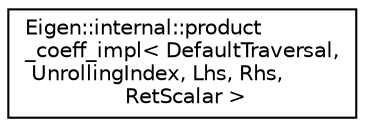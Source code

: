 digraph "Graphical Class Hierarchy"
{
  edge [fontname="Helvetica",fontsize="10",labelfontname="Helvetica",labelfontsize="10"];
  node [fontname="Helvetica",fontsize="10",shape=record];
  rankdir="LR";
  Node1 [label="Eigen::internal::product\l_coeff_impl\< DefaultTraversal,\l UnrollingIndex, Lhs, Rhs,\l RetScalar \>",height=0.2,width=0.4,color="black", fillcolor="white", style="filled",URL="$struct_eigen_1_1internal_1_1product__coeff__impl_3_01_default_traversal_00_01_unrolling_index_0010041fe7f18a6adc979d25760caa1f17.html"];
}
